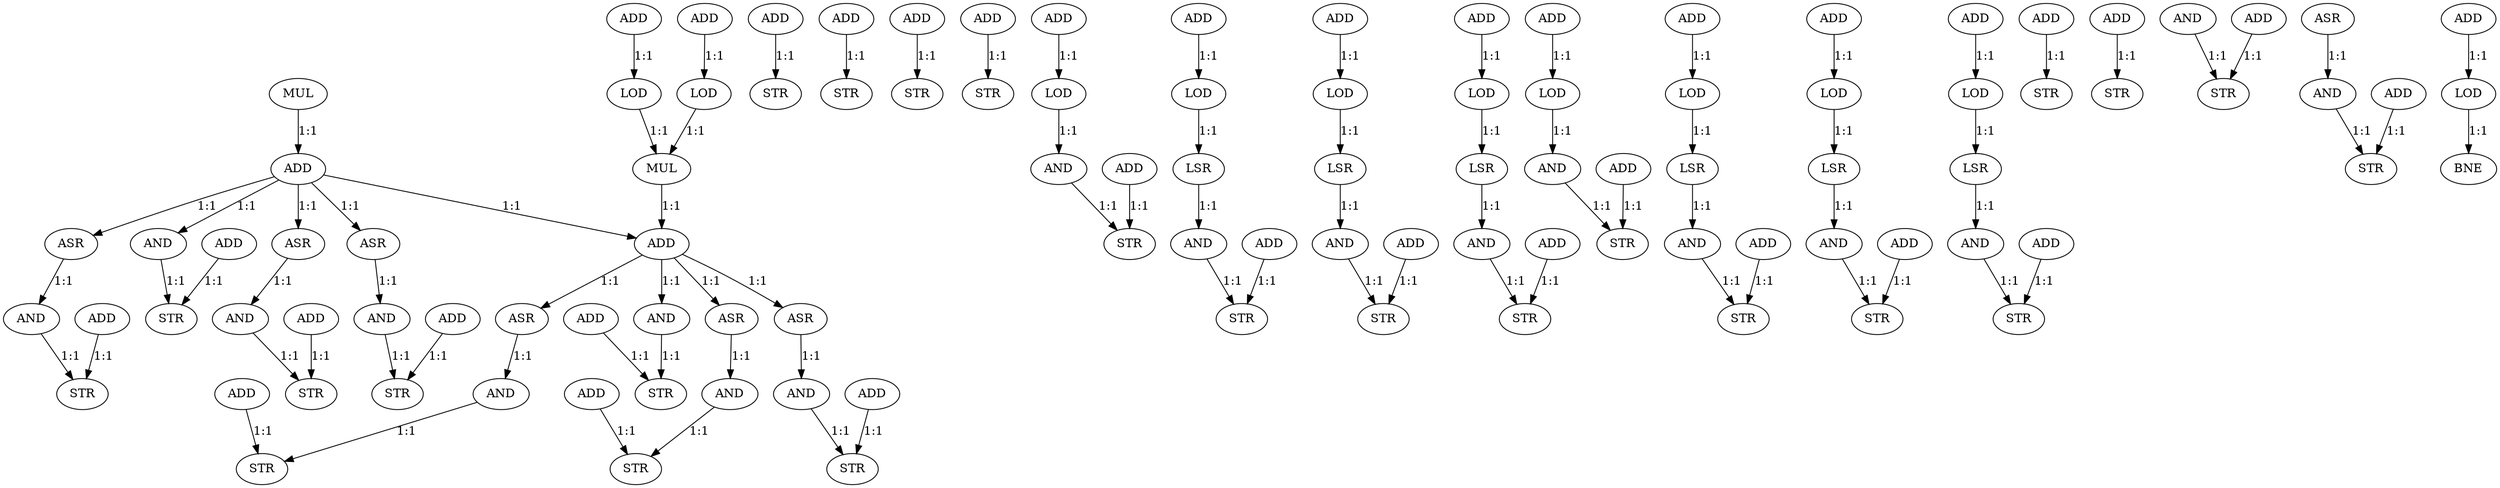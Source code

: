 digraph  {
   0 [label="MUL"];
   1 [label="ADD"];
   2 [label="ADD"];
   3 [label="LOD"];
   4 [label="ADD"];
   5 [label="LOD"];
   6 [label="MUL"];
   7 [label="ADD"];
   8 [label="ADD"];
   9 [label="STR"];
   10 [label="ADD"];
   11 [label="STR"];
   12 [label="AND"];
   13 [label="ADD"];
   14 [label="STR"];
   15 [label="ASR"];
   16 [label="AND"];
   17 [label="ADD"];
   18 [label="STR"];
   19 [label="ASR"];
   20 [label="AND"];
   21 [label="ADD"];
   22 [label="STR"];
   23 [label="ASR"];
   24 [label="AND"];
   25 [label="ADD"];
   26 [label="STR"];
   27 [label="AND"];
   28 [label="ADD"];
   29 [label="STR"];
   30 [label="ASR"];
   31 [label="AND"];
   32 [label="ADD"];
   33 [label="STR"];
   34 [label="ASR"];
   35 [label="AND"];
   36 [label="ADD"];
   37 [label="STR"];
   38 [label="ASR"];
   39 [label="AND"];
   40 [label="ADD"];
   41 [label="STR"];
   42 [label="ADD"];
   43 [label="STR"];
   44 [label="ADD"];
   45 [label="STR"];
   46 [label="ADD"];
   47 [label="LOD"];
   48 [label="AND"];
   49 [label="ADD"];
   50 [label="STR"];
   51 [label="ADD"];
   52 [label="LOD"];
   53 [label="LSR"];
   54 [label="AND"];
   55 [label="ADD"];
   56 [label="STR"];
   57 [label="ADD"];
   58 [label="LOD"];
   59 [label="LSR"];
   60 [label="AND"];
   61 [label="ADD"];
   62 [label="STR"];
   63 [label="ADD"];
   64 [label="LOD"];
   65 [label="LSR"];
   66 [label="AND"];
   67 [label="ADD"];
   68 [label="STR"];
   69 [label="ADD"];
   70 [label="LOD"];
   71 [label="AND"];
   72 [label="ADD"];
   73 [label="STR"];
   74 [label="ADD"];
   75 [label="LOD"];
   76 [label="LSR"];
   77 [label="AND"];
   78 [label="ADD"];
   79 [label="STR"];
   80 [label="ADD"];
   81 [label="LOD"];
   82 [label="LSR"];
   83 [label="AND"];
   84 [label="ADD"];
   85 [label="STR"];
   86 [label="ADD"];
   87 [label="LOD"];
   88 [label="LSR"];
   89 [label="AND"];
   90 [label="ADD"];
   91 [label="STR"];
   92 [label="ADD"];
   93 [label="STR"];
   94 [label="ADD"];
   95 [label="STR"];
   96 [label="AND"];
   97 [label="ADD"];
   98 [label="STR"];
   99 [label="ASR"];
   100 [label="AND"];
   101 [label="ADD"];
   102 [label="STR"];
   103 [label="ADD"];
   104 [label="LOD"];
   105 [label="BNE"];
   0->1 [label="1:1"];
   1->7 [label="1:1"];
   1->27 [label="1:1"];
   1->30 [label="1:1"];
   1->34 [label="1:1"];
   1->38 [label="1:1"];
   2->3 [label="1:1"];
   3->6 [label="1:1"];
   4->5 [label="1:1"];
   5->6 [label="1:1"];
   6->7 [label="1:1"];
   7->12 [label="1:1"];
   7->15 [label="1:1"];
   7->19 [label="1:1"];
   7->23 [label="1:1"];
   8->9 [label="1:1"];
   10->11 [label="1:1"];
   12->14 [label="1:1"];
   13->14 [label="1:1"];
   15->16 [label="1:1"];
   16->18 [label="1:1"];
   17->18 [label="1:1"];
   19->20 [label="1:1"];
   20->22 [label="1:1"];
   21->22 [label="1:1"];
   23->24 [label="1:1"];
   24->26 [label="1:1"];
   25->26 [label="1:1"];
   27->29 [label="1:1"];
   28->29 [label="1:1"];
   30->31 [label="1:1"];
   31->33 [label="1:1"];
   32->33 [label="1:1"];
   34->35 [label="1:1"];
   35->37 [label="1:1"];
   36->37 [label="1:1"];
   38->39 [label="1:1"];
   39->41 [label="1:1"];
   40->41 [label="1:1"];
   42->43 [label="1:1"];
   44->45 [label="1:1"];
   46->47 [label="1:1"];
   47->48 [label="1:1"];
   48->50 [label="1:1"];
   49->50 [label="1:1"];
   51->52 [label="1:1"];
   52->53 [label="1:1"];
   53->54 [label="1:1"];
   54->56 [label="1:1"];
   55->56 [label="1:1"];
   57->58 [label="1:1"];
   58->59 [label="1:1"];
   59->60 [label="1:1"];
   60->62 [label="1:1"];
   61->62 [label="1:1"];
   63->64 [label="1:1"];
   64->65 [label="1:1"];
   65->66 [label="1:1"];
   66->68 [label="1:1"];
   67->68 [label="1:1"];
   69->70 [label="1:1"];
   70->71 [label="1:1"];
   71->73 [label="1:1"];
   72->73 [label="1:1"];
   74->75 [label="1:1"];
   75->76 [label="1:1"];
   76->77 [label="1:1"];
   77->79 [label="1:1"];
   78->79 [label="1:1"];
   80->81 [label="1:1"];
   81->82 [label="1:1"];
   82->83 [label="1:1"];
   83->85 [label="1:1"];
   84->85 [label="1:1"];
   86->87 [label="1:1"];
   87->88 [label="1:1"];
   88->89 [label="1:1"];
   89->91 [label="1:1"];
   90->91 [label="1:1"];
   92->93 [label="1:1"];
   94->95 [label="1:1"];
   96->98 [label="1:1"];
   97->98 [label="1:1"];
   99->100 [label="1:1"];
   100->102 [label="1:1"];
   101->102 [label="1:1"];
   103->104 [label="1:1"];
   104->105 [label="1:1"];
}
